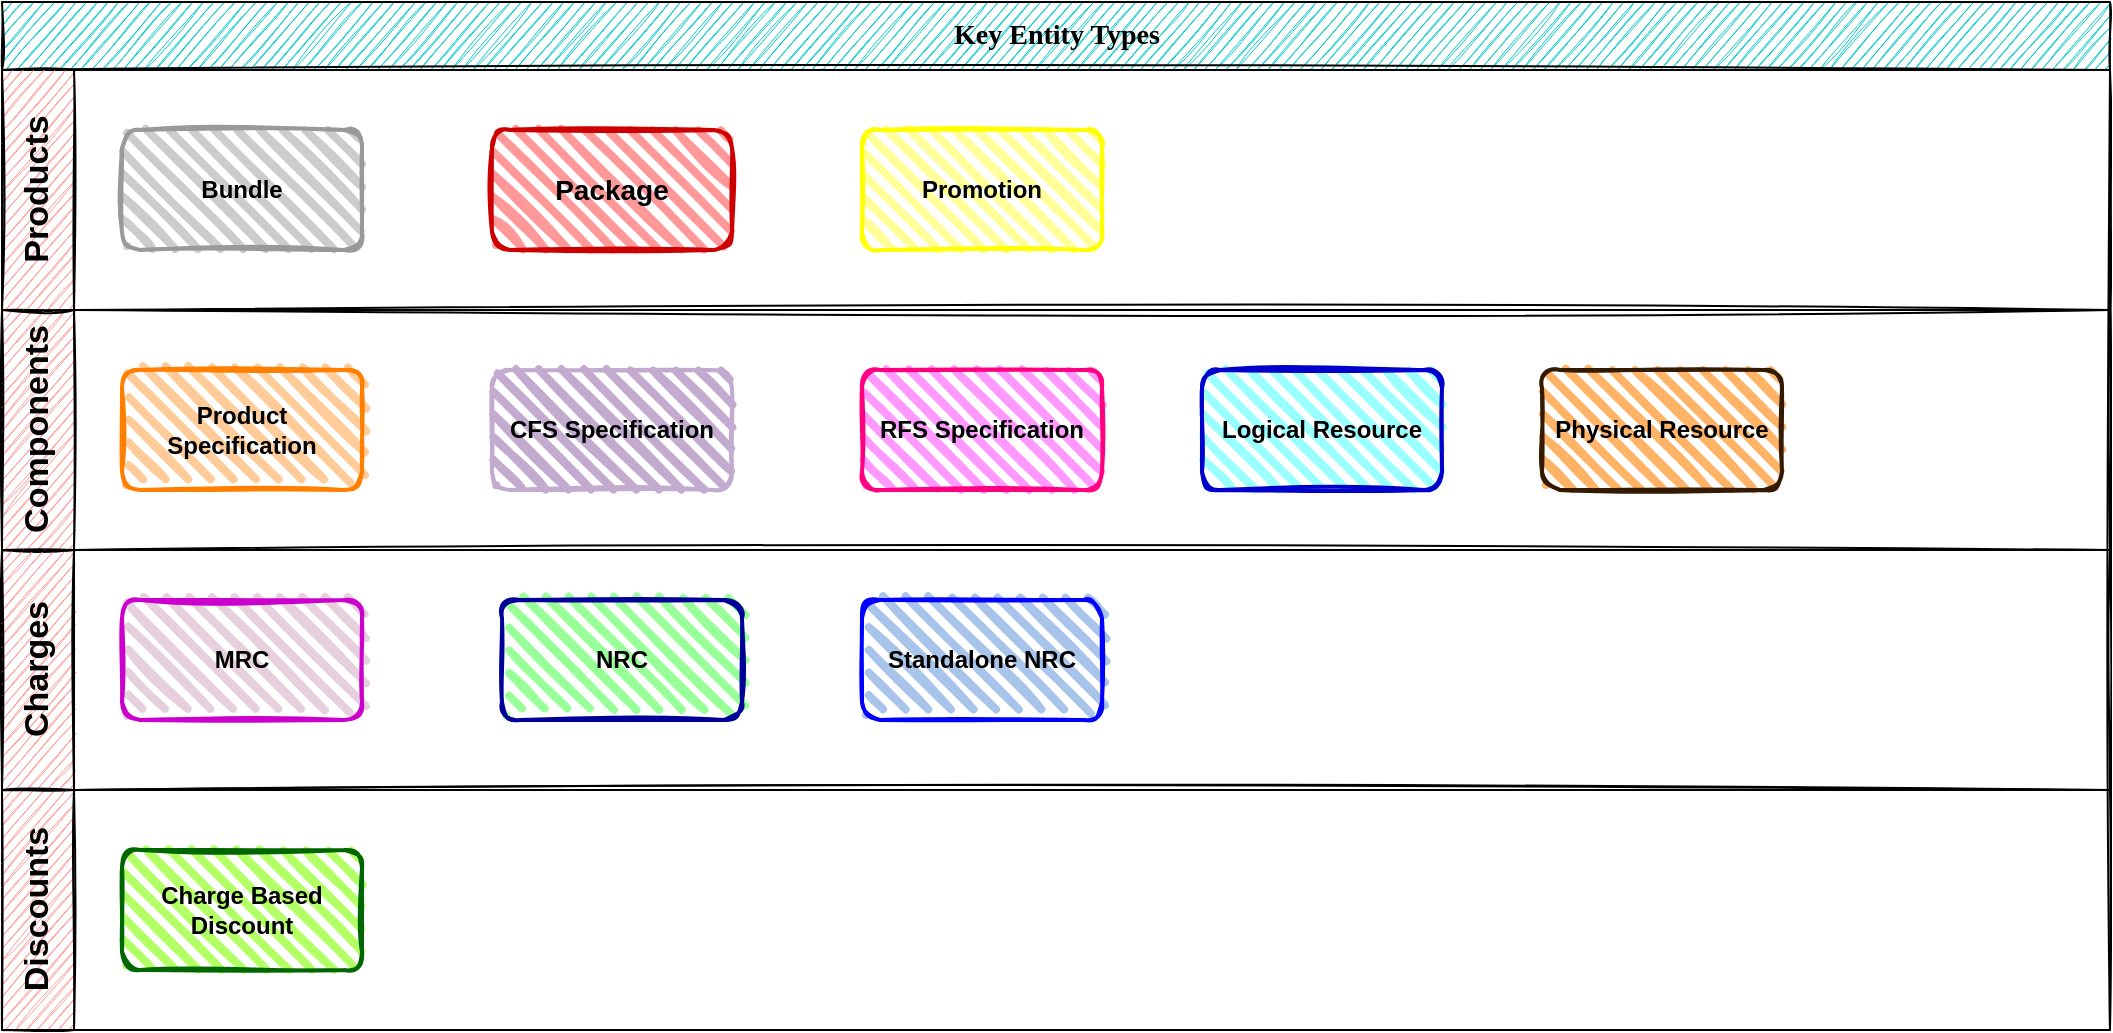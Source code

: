 <mxfile version="13.4.9" type="github" pages="2"><diagram id="prtHgNgQTEPvFCAcTncT" name="Legend"><mxGraphModel dx="2249" dy="742" grid="1" gridSize="16" guides="1" tooltips="1" connect="1" arrows="1" fold="1" page="1" pageScale="1" pageWidth="827" pageHeight="1169" math="0" shadow="0"><root><mxCell id="0"/><mxCell id="1" parent="0"/><mxCell id="1cZQTdq6hkjv82BdzqhY-70" value="Key Entity Types" style="swimlane;html=1;childLayout=stackLayout;resizeParent=1;resizeParentMax=0;horizontal=1;startSize=34;horizontalStack=0;verticalAlign=middle;fillColor=#00CCCC;fontSize=14;fontFamily=Verdana;comic=1;gradientDirection=west;swimlaneFillColor=#ffffff;glass=0;shadow=0;sketch=1;align=center;" parent="1" vertex="1"><mxGeometry x="-100" y="270" width="1054" height="514" as="geometry"><mxRectangle x="-100" y="270" width="130" height="20" as="alternateBounds"/></mxGeometry></mxCell><mxCell id="1cZQTdq6hkjv82BdzqhY-71" value="Products" style="swimlane;html=1;startSize=36;horizontal=0;sketch=1;fillColor=#FF9999;fontSize=17;" parent="1cZQTdq6hkjv82BdzqhY-70" vertex="1"><mxGeometry y="34" width="1054" height="120" as="geometry"><mxRectangle y="34" width="1054" height="20" as="alternateBounds"/></mxGeometry></mxCell><mxCell id="1cZQTdq6hkjv82BdzqhY-89" value="&lt;b&gt;Bundle&lt;/b&gt;" style="rounded=1;whiteSpace=wrap;html=1;strokeWidth=2;fillWeight=4;hachureGap=8;hachureAngle=45;fillColor=#CCCCCC;sketch=1;strokeColor=#999999;" parent="1cZQTdq6hkjv82BdzqhY-71" vertex="1"><mxGeometry x="60" y="30" width="120" height="60" as="geometry"/></mxCell><mxCell id="1cZQTdq6hkjv82BdzqhY-90" value="&lt;b&gt;&lt;font style=&quot;font-size: 14px&quot;&gt;Package&lt;/font&gt;&lt;/b&gt;" style="rounded=1;whiteSpace=wrap;html=1;strokeWidth=2;fillWeight=4;hachureGap=8;hachureAngle=45;fillColor=#FF9999;sketch=1;strokeColor=#CC0000;" parent="1cZQTdq6hkjv82BdzqhY-71" vertex="1"><mxGeometry x="245" y="30" width="120" height="60" as="geometry"/></mxCell><mxCell id="1cZQTdq6hkjv82BdzqhY-91" value="&lt;b&gt;Promotion&lt;/b&gt;" style="rounded=1;whiteSpace=wrap;html=1;strokeWidth=2;fillWeight=4;hachureGap=8;hachureAngle=45;fillColor=#FFFF99;sketch=1;strokeColor=#FFFF00;" parent="1cZQTdq6hkjv82BdzqhY-71" vertex="1"><mxGeometry x="430" y="30" width="120" height="60" as="geometry"/></mxCell><mxCell id="1cZQTdq6hkjv82BdzqhY-72" value="Components" style="swimlane;html=1;startSize=36;horizontal=0;sketch=1;fillColor=#FF9999;fontSize=17;" parent="1cZQTdq6hkjv82BdzqhY-70" vertex="1"><mxGeometry y="154" width="1054" height="120" as="geometry"><mxRectangle y="154" width="1054" height="20" as="alternateBounds"/></mxGeometry></mxCell><mxCell id="1cZQTdq6hkjv82BdzqhY-95" value="&lt;b&gt;Logical Resource&lt;/b&gt;" style="rounded=1;whiteSpace=wrap;html=1;strokeWidth=2;fillWeight=4;hachureGap=8;hachureAngle=45;fillColor=#99FFFF;sketch=1;strokeColor=#0000CC;" parent="1cZQTdq6hkjv82BdzqhY-72" vertex="1"><mxGeometry x="600" y="30" width="120" height="60" as="geometry"/></mxCell><mxCell id="1cZQTdq6hkjv82BdzqhY-85" value="&lt;b&gt;Product Specification&lt;/b&gt;" style="rounded=1;whiteSpace=wrap;html=1;strokeWidth=2;fillWeight=4;hachureGap=8;hachureAngle=45;fillColor=#FFCC99;sketch=1;strokeColor=#FF8000;" parent="1cZQTdq6hkjv82BdzqhY-72" vertex="1"><mxGeometry x="60" y="30" width="120" height="60" as="geometry"/></mxCell><mxCell id="1cZQTdq6hkjv82BdzqhY-87" value="&lt;b&gt;CFS Specification&lt;/b&gt;" style="rounded=1;whiteSpace=wrap;html=1;strokeWidth=2;fillWeight=4;hachureGap=8;hachureAngle=45;fillColor=#C3ABD0;sketch=1;strokeColor=#C3ABD0;" parent="1cZQTdq6hkjv82BdzqhY-72" vertex="1"><mxGeometry x="245" y="30" width="120" height="60" as="geometry"/></mxCell><mxCell id="1cZQTdq6hkjv82BdzqhY-88" value="&lt;b&gt;RFS Specification&lt;/b&gt;" style="rounded=1;whiteSpace=wrap;html=1;strokeWidth=2;fillWeight=4;hachureGap=8;hachureAngle=45;fillColor=#FF99FF;sketch=1;strokeColor=#FF0080;" parent="1cZQTdq6hkjv82BdzqhY-72" vertex="1"><mxGeometry x="430" y="30" width="120" height="60" as="geometry"/></mxCell><mxCell id="1cZQTdq6hkjv82BdzqhY-96" value="&lt;b&gt;Physical Resource&lt;/b&gt;" style="rounded=1;whiteSpace=wrap;html=1;strokeWidth=2;fillWeight=4;hachureGap=8;hachureAngle=45;fillColor=#FFB366;sketch=1;strokeColor=#331A00;" parent="1cZQTdq6hkjv82BdzqhY-72" vertex="1"><mxGeometry x="770" y="30" width="120" height="60" as="geometry"/></mxCell><mxCell id="1cZQTdq6hkjv82BdzqhY-73" value="Charges" style="swimlane;html=1;startSize=36;horizontal=0;sketch=1;fillColor=#FF9999;fontSize=17;" parent="1cZQTdq6hkjv82BdzqhY-70" vertex="1"><mxGeometry y="274" width="1054" height="120" as="geometry"><mxRectangle y="274" width="1054" height="20" as="alternateBounds"/></mxGeometry></mxCell><mxCell id="1cZQTdq6hkjv82BdzqhY-92" value="&lt;b&gt;MRC&lt;/b&gt;" style="rounded=1;whiteSpace=wrap;html=1;strokeWidth=2;fillWeight=4;hachureGap=8;hachureAngle=45;fillColor=#E6D0DE;sketch=1;strokeColor=#CC00CC;" parent="1cZQTdq6hkjv82BdzqhY-73" vertex="1"><mxGeometry x="60" y="25" width="120" height="60" as="geometry"/></mxCell><mxCell id="1cZQTdq6hkjv82BdzqhY-94" value="&lt;b&gt;Standalone NRC&lt;/b&gt;" style="rounded=1;whiteSpace=wrap;html=1;strokeWidth=2;fillWeight=4;hachureGap=8;hachureAngle=45;fillColor=#A9C4EB;sketch=1;strokeColor=#0000FF;" parent="1cZQTdq6hkjv82BdzqhY-73" vertex="1"><mxGeometry x="430" y="25" width="120" height="60" as="geometry"/></mxCell><mxCell id="1cZQTdq6hkjv82BdzqhY-93" value="&lt;b&gt;NRC&lt;/b&gt;" style="rounded=1;whiteSpace=wrap;html=1;strokeWidth=2;fillWeight=4;hachureGap=8;hachureAngle=45;fillColor=#99FF99;sketch=1;strokeColor=#000099;" parent="1cZQTdq6hkjv82BdzqhY-73" vertex="1"><mxGeometry x="250" y="25" width="120" height="60" as="geometry"/></mxCell><mxCell id="4V9SvperPOSG7LQNxYiz-35" value="Discounts" style="swimlane;html=1;startSize=36;horizontal=0;sketch=1;fillColor=#FF9999;fontSize=17;" parent="1cZQTdq6hkjv82BdzqhY-70" vertex="1"><mxGeometry y="394" width="1054" height="120" as="geometry"><mxRectangle y="394" width="1054" height="20" as="alternateBounds"/></mxGeometry></mxCell><mxCell id="1cZQTdq6hkjv82BdzqhY-97" value="&lt;b&gt;Charge Based Discount&lt;/b&gt;" style="rounded=1;whiteSpace=wrap;html=1;strokeWidth=2;fillWeight=4;hachureGap=8;hachureAngle=45;fillColor=#B3FF66;sketch=1;strokeColor=#006600;" parent="4V9SvperPOSG7LQNxYiz-35" vertex="1"><mxGeometry x="60" y="30" width="120" height="60" as="geometry"/></mxCell></root></mxGraphModel></diagram><diagram id="I1T78_tcsn_PDNe_P3xO" name="Broadband"><mxGraphModel dx="2272" dy="742" grid="1" gridSize="10" guides="1" tooltips="1" connect="1" arrows="1" fold="1" page="1" pageScale="1" pageWidth="850" pageHeight="1100" math="0" shadow="0"><root><mxCell id="mg6cTO-XyoBPzCco9NDi-0"/><mxCell id="mg6cTO-XyoBPzCco9NDi-1" parent="mg6cTO-XyoBPzCco9NDi-0"/><mxCell id="_UF5bheE4APpZaVOhVbd-0" value="&lt;b&gt;&lt;font style=&quot;font-size: 14px&quot;&gt;Broadband&lt;/font&gt;&lt;/b&gt;" style="rounded=1;whiteSpace=wrap;html=1;strokeWidth=2;fillWeight=4;hachureGap=8;hachureAngle=45;fillColor=#FF9999;sketch=1;strokeColor=#CC0000;" parent="mg6cTO-XyoBPzCco9NDi-1" vertex="1"><mxGeometry x="190" y="170" width="120" height="60" as="geometry"/></mxCell><mxCell id="x47XH8rzdaq74V-F8GWH-0" value="&lt;b&gt;MRC&lt;/b&gt;" style="rounded=1;whiteSpace=wrap;html=1;strokeWidth=2;fillWeight=4;hachureGap=8;hachureAngle=45;fillColor=#E6D0DE;sketch=1;strokeColor=#CC00CC;" parent="mg6cTO-XyoBPzCco9NDi-1" vertex="1"><mxGeometry x="440" y="169" width="120" height="60" as="geometry"/></mxCell><mxCell id="rddNcwCKKIF5xsv1KXAo-0" value="&lt;b&gt;Broadband Product Specification&lt;/b&gt;" style="rounded=1;whiteSpace=wrap;html=1;strokeWidth=2;fillWeight=4;hachureGap=8;hachureAngle=45;fillColor=#FFCC99;sketch=1;strokeColor=#FF8000;" parent="mg6cTO-XyoBPzCco9NDi-1" vertex="1"><mxGeometry x="190" y="310" width="120" height="60" as="geometry"/></mxCell><mxCell id="rddNcwCKKIF5xsv1KXAo-1" value="" style="endArrow=none;html=1;entryX=0;entryY=0.5;entryDx=0;entryDy=0;exitX=1;exitY=0.5;exitDx=0;exitDy=0;rounded=1;" parent="mg6cTO-XyoBPzCco9NDi-1" source="_UF5bheE4APpZaVOhVbd-0" target="x47XH8rzdaq74V-F8GWH-0" edge="1"><mxGeometry width="50" height="50" relative="1" as="geometry"><mxPoint x="400" y="490" as="sourcePoint"/><mxPoint x="450" y="440" as="targetPoint"/><Array as="points"/></mxGeometry></mxCell><mxCell id="rddNcwCKKIF5xsv1KXAo-2" value="" style="endArrow=none;html=1;entryX=0.5;entryY=1;entryDx=0;entryDy=0;" parent="mg6cTO-XyoBPzCco9NDi-1" source="rddNcwCKKIF5xsv1KXAo-0" target="_UF5bheE4APpZaVOhVbd-0" edge="1"><mxGeometry width="50" height="50" relative="1" as="geometry"><mxPoint x="400" y="490" as="sourcePoint"/><mxPoint x="450" y="440" as="targetPoint"/></mxGeometry></mxCell><mxCell id="rddNcwCKKIF5xsv1KXAo-3" value="&lt;b&gt;VAS&lt;/b&gt;" style="rounded=1;whiteSpace=wrap;html=1;strokeWidth=2;fillWeight=4;hachureGap=8;hachureAngle=45;fillColor=#FFCC99;sketch=1;strokeColor=#FF8000;" parent="mg6cTO-XyoBPzCco9NDi-1" vertex="1"><mxGeometry x="700" y="430" width="120" height="60" as="geometry"/></mxCell><mxCell id="rddNcwCKKIF5xsv1KXAo-4" value="&lt;b&gt;Equipment&lt;/b&gt;" style="rounded=1;whiteSpace=wrap;html=1;strokeWidth=2;fillWeight=4;hachureGap=8;hachureAngle=45;fillColor=#FFCC99;sketch=1;strokeColor=#FF8000;" parent="mg6cTO-XyoBPzCco9NDi-1" vertex="1"><mxGeometry x="190" y="430" width="120" height="60" as="geometry"/></mxCell><mxCell id="rddNcwCKKIF5xsv1KXAo-5" value="&lt;b&gt;Config&lt;/b&gt;" style="rounded=1;whiteSpace=wrap;html=1;strokeWidth=2;fillWeight=4;hachureGap=8;hachureAngle=45;fillColor=#FFCC99;sketch=1;strokeColor=#FF8000;" parent="mg6cTO-XyoBPzCco9NDi-1" vertex="1"><mxGeometry x="-190" y="430" width="120" height="60" as="geometry"/></mxCell><mxCell id="Pvte_W7f6IlpXU7QtyQ6-1" value="&lt;b&gt;CFS Specification&lt;/b&gt;" style="rounded=1;whiteSpace=wrap;html=1;strokeWidth=2;fillWeight=4;hachureGap=8;hachureAngle=45;fillColor=#C3ABD0;sketch=1;strokeColor=#C3ABD0;" parent="mg6cTO-XyoBPzCco9NDi-1" vertex="1"><mxGeometry x="110" y="680" width="120" height="60" as="geometry"/></mxCell><mxCell id="Pvte_W7f6IlpXU7QtyQ6-2" value="&lt;b&gt;RFS Specification&lt;/b&gt;" style="rounded=1;whiteSpace=wrap;html=1;strokeWidth=2;fillWeight=4;hachureGap=8;hachureAngle=45;fillColor=#FF99FF;sketch=1;strokeColor=#FF0080;" parent="mg6cTO-XyoBPzCco9NDi-1" vertex="1"><mxGeometry x="110" y="784" width="120" height="60" as="geometry"/></mxCell><mxCell id="Pvte_W7f6IlpXU7QtyQ6-3" value="&lt;b&gt;Physical Resource&lt;/b&gt;" style="rounded=1;whiteSpace=wrap;html=1;strokeWidth=2;fillWeight=4;hachureGap=8;hachureAngle=45;fillColor=#FFB366;sketch=1;strokeColor=#331A00;" parent="mg6cTO-XyoBPzCco9NDi-1" vertex="1"><mxGeometry x="110" y="890" width="120" height="60" as="geometry"/></mxCell><mxCell id="Pvte_W7f6IlpXU7QtyQ6-4" value="&lt;b&gt;Router A&lt;/b&gt;" style="rounded=1;whiteSpace=wrap;html=1;strokeWidth=2;fillWeight=4;hachureGap=8;hachureAngle=45;fillColor=#FFCC99;sketch=1;strokeColor=#FF8000;" parent="mg6cTO-XyoBPzCco9NDi-1" vertex="1"><mxGeometry x="110" y="560" width="120" height="60" as="geometry"/></mxCell><mxCell id="Pvte_W7f6IlpXU7QtyQ6-5" value="&lt;b&gt;Router B&lt;/b&gt;" style="rounded=1;whiteSpace=wrap;html=1;strokeWidth=2;fillWeight=4;hachureGap=8;hachureAngle=45;fillColor=#FFCC99;sketch=1;strokeColor=#FF8000;" parent="mg6cTO-XyoBPzCco9NDi-1" vertex="1"><mxGeometry x="270" y="560" width="120" height="60" as="geometry"/></mxCell><mxCell id="Pvte_W7f6IlpXU7QtyQ6-9" value="&lt;b&gt;VAS A&lt;/b&gt;" style="rounded=1;whiteSpace=wrap;html=1;strokeWidth=2;fillWeight=4;hachureGap=8;hachureAngle=45;fillColor=#FFCC99;sketch=1;strokeColor=#FF8000;" parent="mg6cTO-XyoBPzCco9NDi-1" vertex="1"><mxGeometry x="610" y="560" width="120" height="60" as="geometry"/></mxCell><mxCell id="Pvte_W7f6IlpXU7QtyQ6-10" value="&lt;b&gt;VAS B&lt;/b&gt;" style="rounded=1;whiteSpace=wrap;html=1;strokeWidth=2;fillWeight=4;hachureGap=8;hachureAngle=45;fillColor=#FFCC99;sketch=1;strokeColor=#FF8000;" parent="mg6cTO-XyoBPzCco9NDi-1" vertex="1"><mxGeometry x="780" y="560" width="120" height="60" as="geometry"/></mxCell><mxCell id="Pvte_W7f6IlpXU7QtyQ6-11" value="" style="endArrow=none;html=1;entryX=0.5;entryY=1;entryDx=0;entryDy=0;exitX=0.5;exitY=0;exitDx=0;exitDy=0;" parent="mg6cTO-XyoBPzCco9NDi-1" source="rddNcwCKKIF5xsv1KXAo-4" target="rddNcwCKKIF5xsv1KXAo-0" edge="1"><mxGeometry width="50" height="50" relative="1" as="geometry"><mxPoint x="400" y="610" as="sourcePoint"/><mxPoint x="450" y="560" as="targetPoint"/></mxGeometry></mxCell><mxCell id="Pvte_W7f6IlpXU7QtyQ6-12" value="" style="endArrow=none;html=1;entryX=0;entryY=0.5;entryDx=0;entryDy=0;exitX=1;exitY=0.5;exitDx=0;exitDy=0;" parent="mg6cTO-XyoBPzCco9NDi-1" source="rddNcwCKKIF5xsv1KXAo-4" target="rddNcwCKKIF5xsv1KXAo-3" edge="1"><mxGeometry width="50" height="50" relative="1" as="geometry"><mxPoint x="400" y="610" as="sourcePoint"/><mxPoint x="450" y="560" as="targetPoint"/></mxGeometry></mxCell><mxCell id="Pvte_W7f6IlpXU7QtyQ6-13" value="" style="endArrow=none;html=1;entryX=0;entryY=0.5;entryDx=0;entryDy=0;exitX=1;exitY=0.5;exitDx=0;exitDy=0;" parent="mg6cTO-XyoBPzCco9NDi-1" source="rddNcwCKKIF5xsv1KXAo-5" target="rddNcwCKKIF5xsv1KXAo-4" edge="1"><mxGeometry width="50" height="50" relative="1" as="geometry"><mxPoint x="400" y="610" as="sourcePoint"/><mxPoint x="450" y="560" as="targetPoint"/></mxGeometry></mxCell><mxCell id="Pvte_W7f6IlpXU7QtyQ6-14" value="" style="endArrow=none;html=1;entryX=0.5;entryY=1;entryDx=0;entryDy=0;exitX=0.5;exitY=0;exitDx=0;exitDy=0;curved=1;" parent="mg6cTO-XyoBPzCco9NDi-1" source="Pvte_W7f6IlpXU7QtyQ6-5" target="rddNcwCKKIF5xsv1KXAo-4" edge="1"><mxGeometry width="50" height="50" relative="1" as="geometry"><mxPoint x="400" y="610" as="sourcePoint"/><mxPoint x="450" y="560" as="targetPoint"/><Array as="points"><mxPoint x="310" y="510"/></Array></mxGeometry></mxCell><mxCell id="Pvte_W7f6IlpXU7QtyQ6-15" value="" style="endArrow=none;html=1;entryX=0.5;entryY=1;entryDx=0;entryDy=0;exitX=0.5;exitY=0;exitDx=0;exitDy=0;curved=1;" parent="mg6cTO-XyoBPzCco9NDi-1" source="Pvte_W7f6IlpXU7QtyQ6-4" target="rddNcwCKKIF5xsv1KXAo-4" edge="1"><mxGeometry width="50" height="50" relative="1" as="geometry"><mxPoint x="400" y="610" as="sourcePoint"/><mxPoint x="450" y="560" as="targetPoint"/><Array as="points"><mxPoint x="180" y="520"/></Array></mxGeometry></mxCell><mxCell id="Pvte_W7f6IlpXU7QtyQ6-16" value="" style="endArrow=none;html=1;entryX=0.5;entryY=1;entryDx=0;entryDy=0;exitX=0.5;exitY=0;exitDx=0;exitDy=0;curved=1;" parent="mg6cTO-XyoBPzCco9NDi-1" source="Pvte_W7f6IlpXU7QtyQ6-10" target="rddNcwCKKIF5xsv1KXAo-3" edge="1"><mxGeometry width="50" height="50" relative="1" as="geometry"><mxPoint x="830" y="560" as="sourcePoint"/><mxPoint x="750" y="490" as="targetPoint"/><Array as="points"><mxPoint x="810" y="510"/></Array></mxGeometry></mxCell><mxCell id="Pvte_W7f6IlpXU7QtyQ6-17" value="" style="endArrow=none;html=1;entryX=0.5;entryY=1;entryDx=0;entryDy=0;exitX=0.5;exitY=0;exitDx=0;exitDy=0;curved=1;" parent="mg6cTO-XyoBPzCco9NDi-1" edge="1"><mxGeometry width="50" height="50" relative="1" as="geometry"><mxPoint x="680" y="560" as="sourcePoint"/><mxPoint x="760" y="490" as="targetPoint"/><Array as="points"><mxPoint x="690" y="520"/></Array></mxGeometry></mxCell><mxCell id="33vELNw-Rt1fG5tFwwt0-0" value="&lt;b&gt;Charge Based Discount&lt;/b&gt;" style="rounded=1;whiteSpace=wrap;html=1;strokeWidth=2;fillWeight=4;hachureGap=8;hachureAngle=45;fillColor=#B3FF66;sketch=1;strokeColor=#006600;" parent="mg6cTO-XyoBPzCco9NDi-1" vertex="1"><mxGeometry x="440" y="310" width="120" height="60" as="geometry"/></mxCell><mxCell id="33vELNw-Rt1fG5tFwwt0-1" value="" style="endArrow=none;html=1;fontColor=#000000;entryX=0.5;entryY=1;entryDx=0;entryDy=0;exitX=0.5;exitY=0;exitDx=0;exitDy=0;" parent="mg6cTO-XyoBPzCco9NDi-1" source="33vELNw-Rt1fG5tFwwt0-0" target="x47XH8rzdaq74V-F8GWH-0" edge="1"><mxGeometry width="50" height="50" relative="1" as="geometry"><mxPoint x="400" y="610" as="sourcePoint"/><mxPoint x="450" y="560" as="targetPoint"/></mxGeometry></mxCell><mxCell id="33vELNw-Rt1fG5tFwwt0-2" value="" style="endArrow=none;html=1;fontColor=#000000;entryX=0.5;entryY=1;entryDx=0;entryDy=0;" parent="mg6cTO-XyoBPzCco9NDi-1" target="Pvte_W7f6IlpXU7QtyQ6-4" edge="1"><mxGeometry width="50" height="50" relative="1" as="geometry"><mxPoint x="170" y="677" as="sourcePoint"/><mxPoint x="450" y="560" as="targetPoint"/></mxGeometry></mxCell><mxCell id="33vELNw-Rt1fG5tFwwt0-3" value="" style="endArrow=none;html=1;fontColor=#000000;entryX=0.5;entryY=1;entryDx=0;entryDy=0;exitX=0.5;exitY=0;exitDx=0;exitDy=0;" parent="mg6cTO-XyoBPzCco9NDi-1" source="Pvte_W7f6IlpXU7QtyQ6-2" edge="1"><mxGeometry width="50" height="50" relative="1" as="geometry"><mxPoint x="170" y="780" as="sourcePoint"/><mxPoint x="169.5" y="740" as="targetPoint"/></mxGeometry></mxCell><mxCell id="33vELNw-Rt1fG5tFwwt0-5" value="" style="endArrow=none;html=1;fontColor=#000000;entryX=0.5;entryY=1;entryDx=0;entryDy=0;exitX=0.5;exitY=0;exitDx=0;exitDy=0;" parent="mg6cTO-XyoBPzCco9NDi-1" source="Pvte_W7f6IlpXU7QtyQ6-3" target="Pvte_W7f6IlpXU7QtyQ6-2" edge="1"><mxGeometry width="50" height="50" relative="1" as="geometry"><mxPoint x="180" y="794" as="sourcePoint"/><mxPoint x="179.5" y="750" as="targetPoint"/></mxGeometry></mxCell><mxCell id="VVr8rjp4nR3wUm0zokTB-0" value="&lt;b&gt;NRC&lt;/b&gt;" style="rounded=1;whiteSpace=wrap;html=1;strokeWidth=2;fillWeight=4;hachureGap=8;hachureAngle=45;fillColor=#99FF99;sketch=1;strokeColor=#000099;" parent="mg6cTO-XyoBPzCco9NDi-1" vertex="1"><mxGeometry x="440" y="560" width="120" height="60" as="geometry"/></mxCell><mxCell id="VVr8rjp4nR3wUm0zokTB-2" value="" style="endArrow=none;html=1;fontColor=#000000;exitX=1;exitY=0.5;exitDx=0;exitDy=0;entryX=0;entryY=0.5;entryDx=0;entryDy=0;" parent="mg6cTO-XyoBPzCco9NDi-1" source="Pvte_W7f6IlpXU7QtyQ6-5" target="VVr8rjp4nR3wUm0zokTB-0" edge="1"><mxGeometry width="50" height="50" relative="1" as="geometry"><mxPoint x="490" y="730" as="sourcePoint"/><mxPoint x="540" y="680" as="targetPoint"/></mxGeometry></mxCell><mxCell id="RLzM8aVlw-Zm3IV9jwDc-0" value="&lt;b&gt;Standalone NRC&lt;/b&gt;" style="rounded=1;whiteSpace=wrap;html=1;strokeWidth=2;fillWeight=4;hachureGap=8;hachureAngle=45;fillColor=#A9C4EB;sketch=1;strokeColor=#0000FF;" parent="mg6cTO-XyoBPzCco9NDi-1" vertex="1"><mxGeometry x="-10" y="169" width="120" height="60" as="geometry"/></mxCell><mxCell id="RLzM8aVlw-Zm3IV9jwDc-1" value="" style="endArrow=none;html=1;fontColor=#000000;exitX=1;exitY=0.5;exitDx=0;exitDy=0;entryX=0;entryY=0.5;entryDx=0;entryDy=0;" parent="mg6cTO-XyoBPzCco9NDi-1" source="RLzM8aVlw-Zm3IV9jwDc-0" target="_UF5bheE4APpZaVOhVbd-0" edge="1"><mxGeometry width="50" height="50" relative="1" as="geometry"><mxPoint x="400" y="610" as="sourcePoint"/><mxPoint x="450" y="560" as="targetPoint"/></mxGeometry></mxCell></root></mxGraphModel></diagram></mxfile>